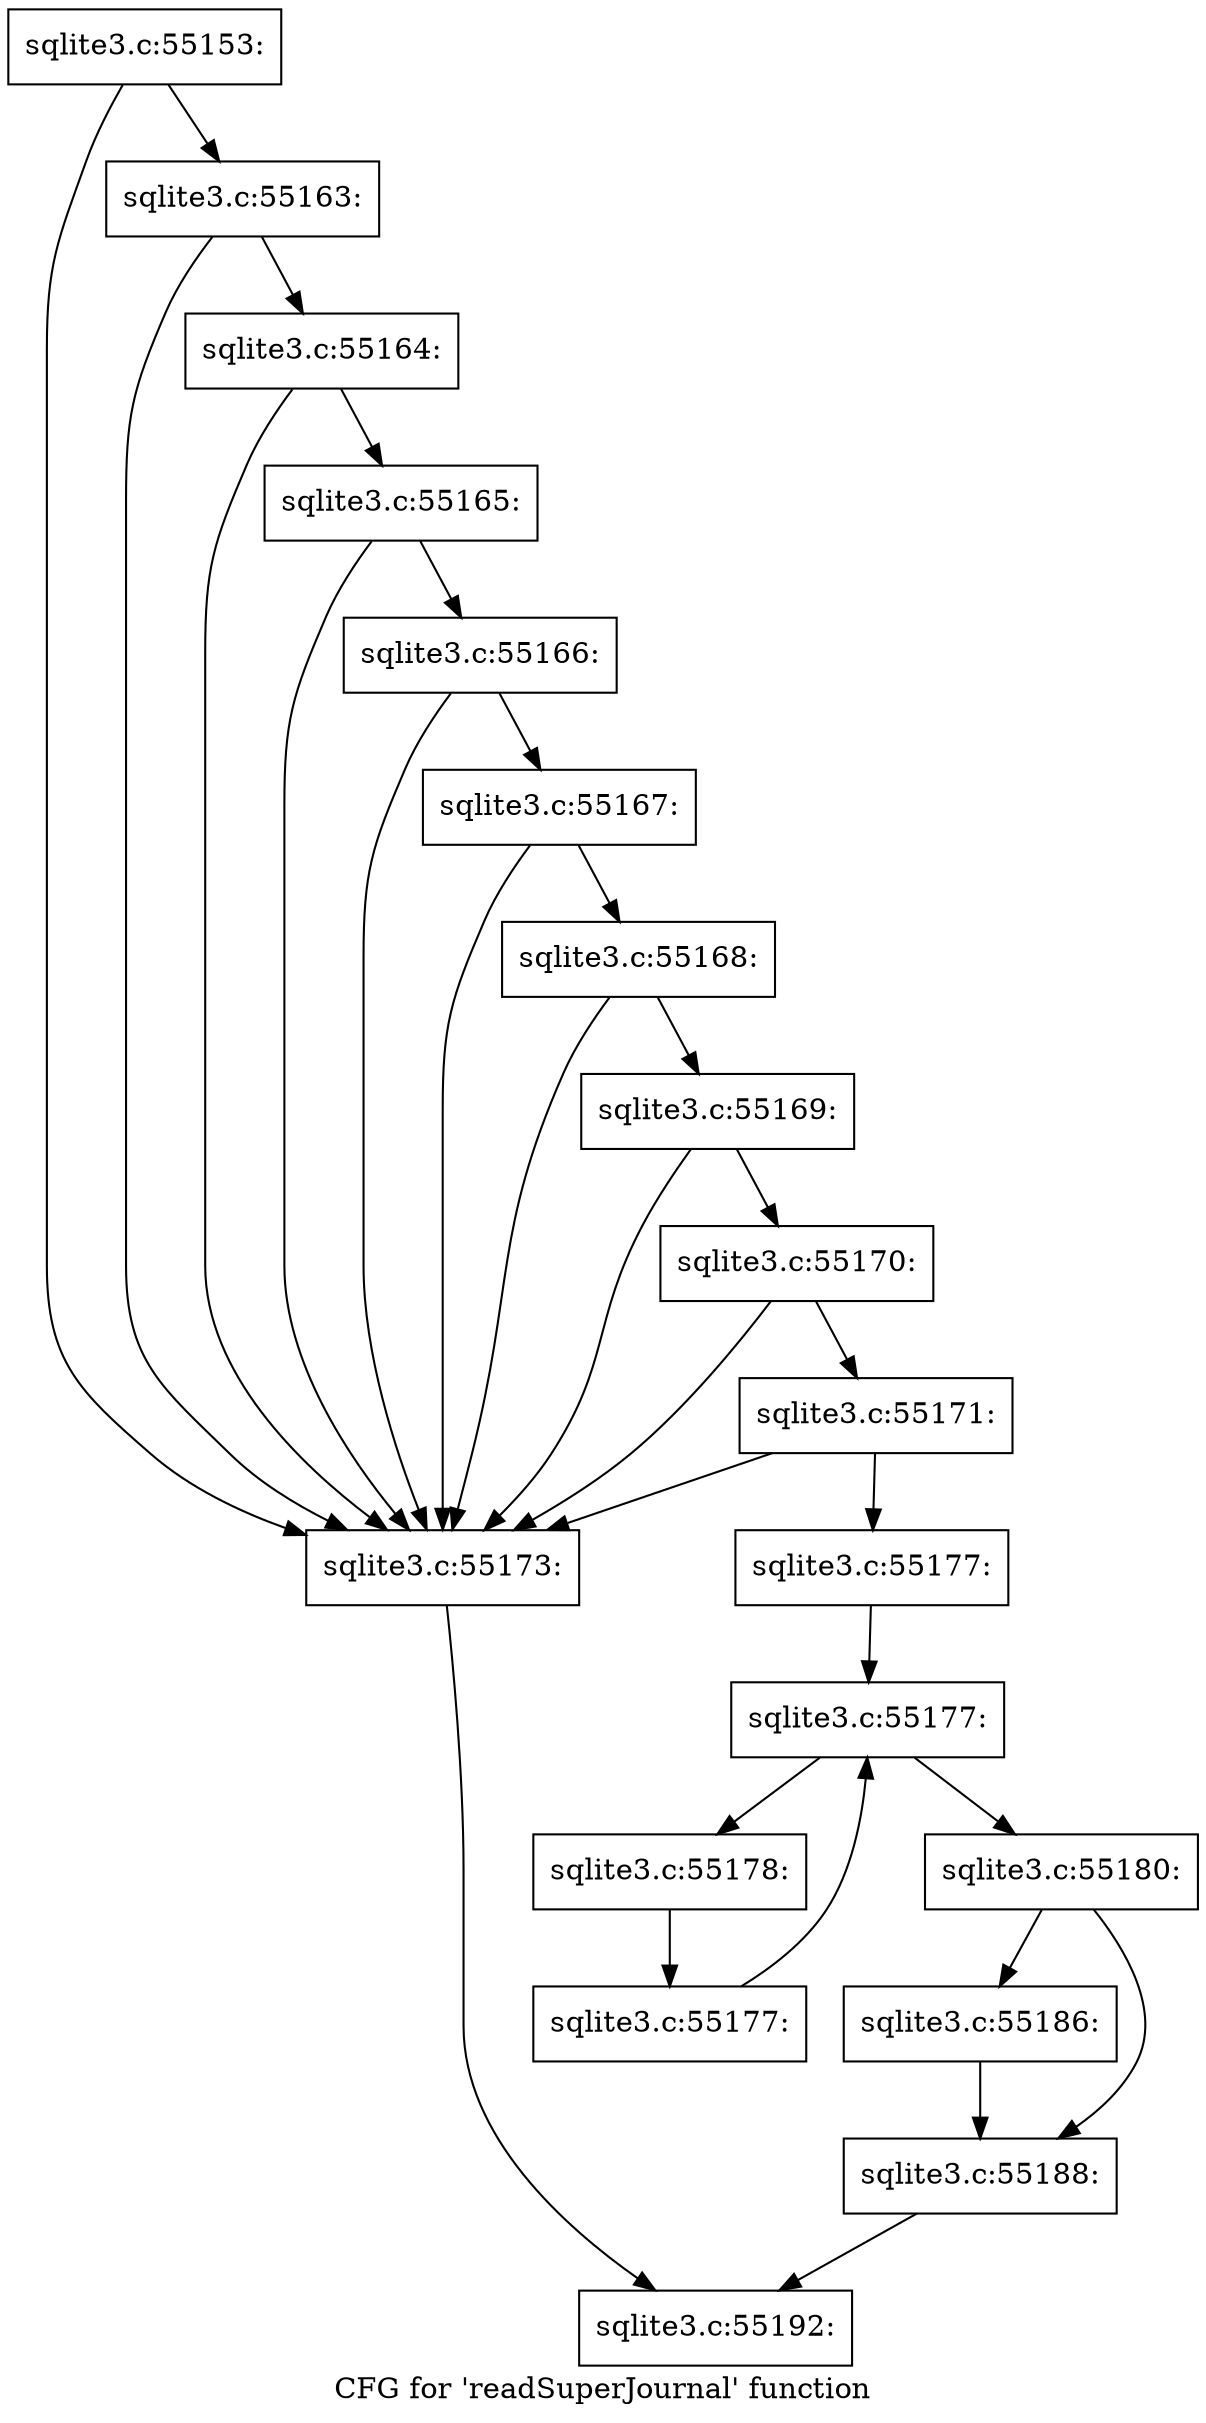digraph "CFG for 'readSuperJournal' function" {
	label="CFG for 'readSuperJournal' function";

	Node0x55c0f752aa50 [shape=record,label="{sqlite3.c:55153:}"];
	Node0x55c0f752aa50 -> Node0x55c0f759ab80;
	Node0x55c0f752aa50 -> Node0x55c0f759b020;
	Node0x55c0f759b020 [shape=record,label="{sqlite3.c:55163:}"];
	Node0x55c0f759b020 -> Node0x55c0f759ab80;
	Node0x55c0f759b020 -> Node0x55c0f759afa0;
	Node0x55c0f759afa0 [shape=record,label="{sqlite3.c:55164:}"];
	Node0x55c0f759afa0 -> Node0x55c0f759ab80;
	Node0x55c0f759afa0 -> Node0x55c0f759af20;
	Node0x55c0f759af20 [shape=record,label="{sqlite3.c:55165:}"];
	Node0x55c0f759af20 -> Node0x55c0f759ab80;
	Node0x55c0f759af20 -> Node0x55c0f759aea0;
	Node0x55c0f759aea0 [shape=record,label="{sqlite3.c:55166:}"];
	Node0x55c0f759aea0 -> Node0x55c0f759ab80;
	Node0x55c0f759aea0 -> Node0x55c0f759ae20;
	Node0x55c0f759ae20 [shape=record,label="{sqlite3.c:55167:}"];
	Node0x55c0f759ae20 -> Node0x55c0f759ab80;
	Node0x55c0f759ae20 -> Node0x55c0f759ada0;
	Node0x55c0f759ada0 [shape=record,label="{sqlite3.c:55168:}"];
	Node0x55c0f759ada0 -> Node0x55c0f759ab80;
	Node0x55c0f759ada0 -> Node0x55c0f759ad20;
	Node0x55c0f759ad20 [shape=record,label="{sqlite3.c:55169:}"];
	Node0x55c0f759ad20 -> Node0x55c0f759ab80;
	Node0x55c0f759ad20 -> Node0x55c0f759aca0;
	Node0x55c0f759aca0 [shape=record,label="{sqlite3.c:55170:}"];
	Node0x55c0f759aca0 -> Node0x55c0f759ab80;
	Node0x55c0f759aca0 -> Node0x55c0f759ac20;
	Node0x55c0f759ac20 [shape=record,label="{sqlite3.c:55171:}"];
	Node0x55c0f759ac20 -> Node0x55c0f759ab80;
	Node0x55c0f759ac20 -> Node0x55c0f759abd0;
	Node0x55c0f759ab80 [shape=record,label="{sqlite3.c:55173:}"];
	Node0x55c0f759ab80 -> Node0x55c0f7584ca0;
	Node0x55c0f759abd0 [shape=record,label="{sqlite3.c:55177:}"];
	Node0x55c0f759abd0 -> Node0x55c0f759e640;
	Node0x55c0f759e640 [shape=record,label="{sqlite3.c:55177:}"];
	Node0x55c0f759e640 -> Node0x55c0f759e860;
	Node0x55c0f759e640 -> Node0x55c0f759e490;
	Node0x55c0f759e860 [shape=record,label="{sqlite3.c:55178:}"];
	Node0x55c0f759e860 -> Node0x55c0f759e7d0;
	Node0x55c0f759e7d0 [shape=record,label="{sqlite3.c:55177:}"];
	Node0x55c0f759e7d0 -> Node0x55c0f759e640;
	Node0x55c0f759e490 [shape=record,label="{sqlite3.c:55180:}"];
	Node0x55c0f759e490 -> Node0x55c0f759f630;
	Node0x55c0f759e490 -> Node0x55c0f759f680;
	Node0x55c0f759f630 [shape=record,label="{sqlite3.c:55186:}"];
	Node0x55c0f759f630 -> Node0x55c0f759f680;
	Node0x55c0f759f680 [shape=record,label="{sqlite3.c:55188:}"];
	Node0x55c0f759f680 -> Node0x55c0f7584ca0;
	Node0x55c0f7584ca0 [shape=record,label="{sqlite3.c:55192:}"];
}
